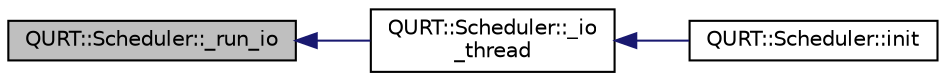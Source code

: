 digraph "QURT::Scheduler::_run_io"
{
 // INTERACTIVE_SVG=YES
  edge [fontname="Helvetica",fontsize="10",labelfontname="Helvetica",labelfontsize="10"];
  node [fontname="Helvetica",fontsize="10",shape=record];
  rankdir="LR";
  Node1 [label="QURT::Scheduler::_run_io",height=0.2,width=0.4,color="black", fillcolor="grey75", style="filled", fontcolor="black"];
  Node1 -> Node2 [dir="back",color="midnightblue",fontsize="10",style="solid",fontname="Helvetica"];
  Node2 [label="QURT::Scheduler::_io\l_thread",height=0.2,width=0.4,color="black", fillcolor="white", style="filled",URL="$classQURT_1_1Scheduler.html#a5409cba3340e32c4c4ed8bcf86746b3c"];
  Node2 -> Node3 [dir="back",color="midnightblue",fontsize="10",style="solid",fontname="Helvetica"];
  Node3 [label="QURT::Scheduler::init",height=0.2,width=0.4,color="black", fillcolor="white", style="filled",URL="$classQURT_1_1Scheduler.html#a3d77c332e051c28c83fb07757e7100bd"];
}
